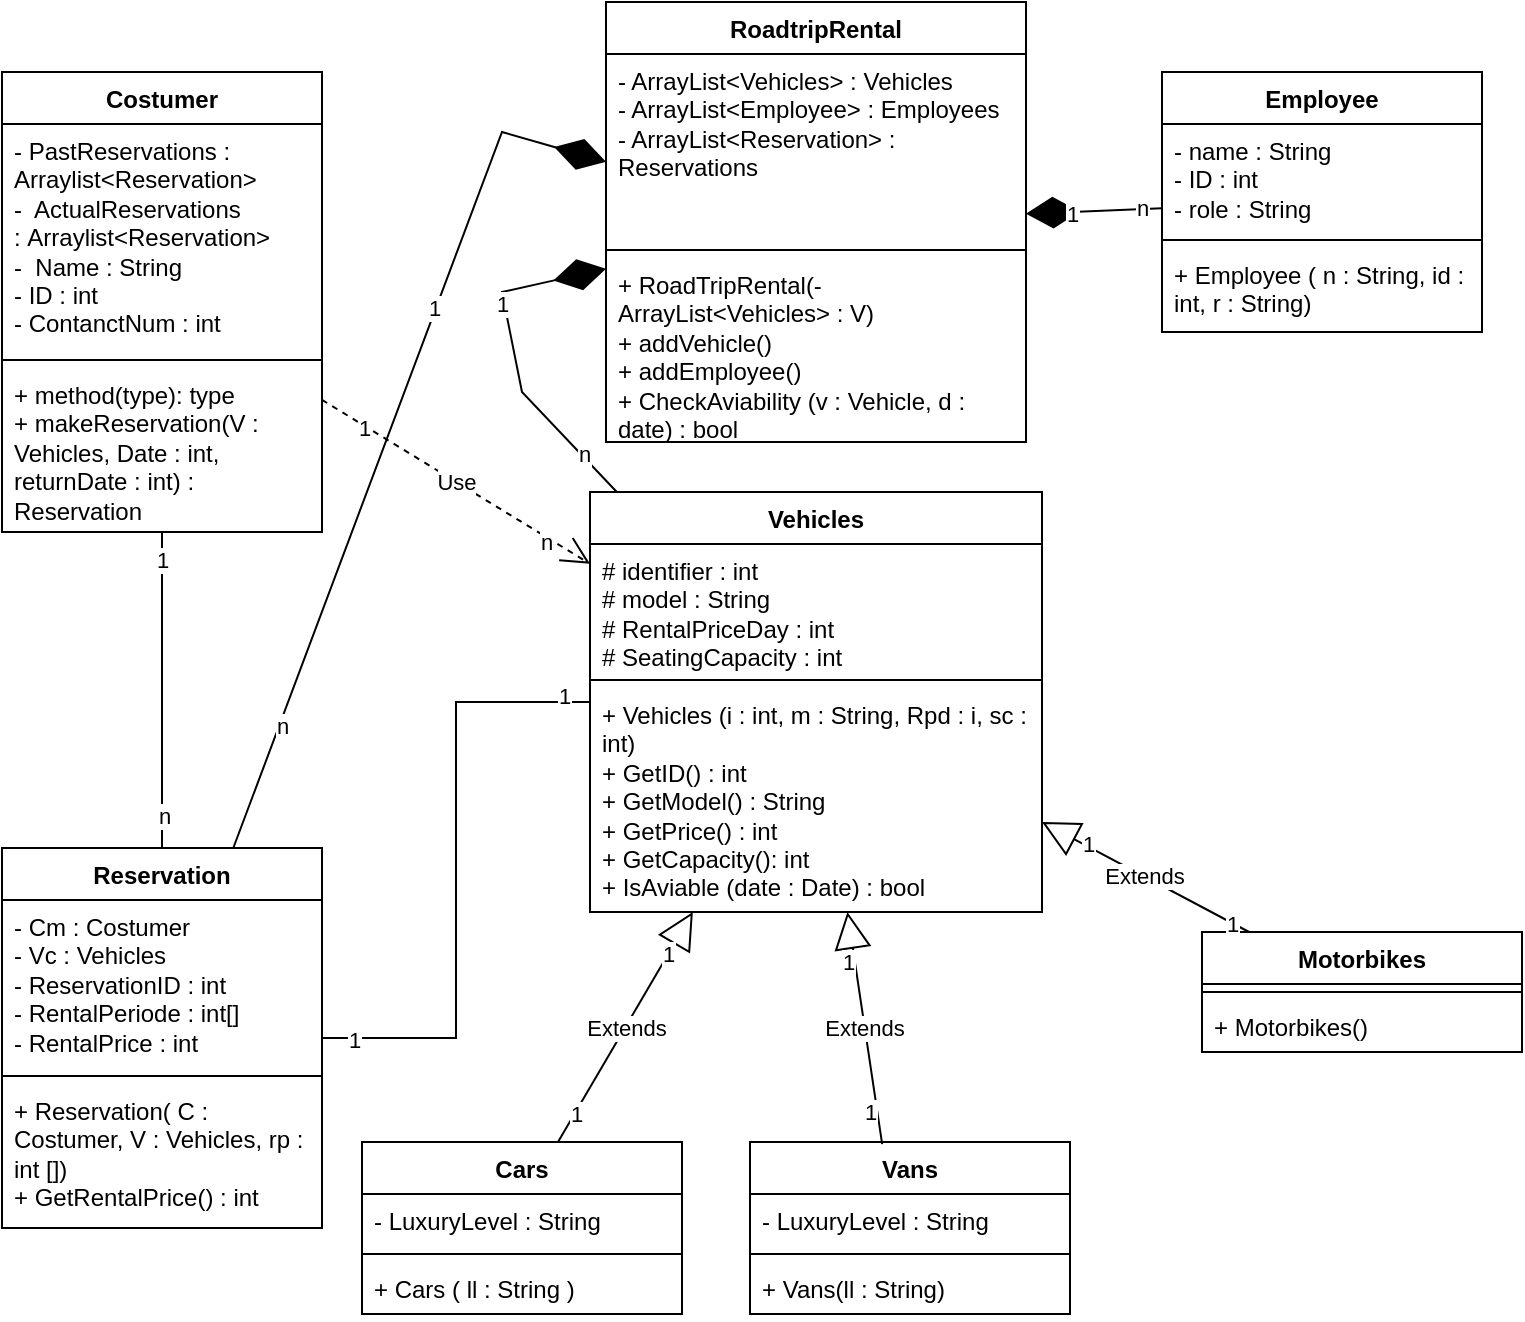 <mxfile version="25.0.3">
  <diagram name="Page-1" id="ziHF12HlcpeNJH6v-BD0">
    <mxGraphModel dx="1074" dy="676" grid="1" gridSize="10" guides="1" tooltips="1" connect="1" arrows="1" fold="1" page="1" pageScale="1" pageWidth="827" pageHeight="1169" math="0" shadow="0">
      <root>
        <mxCell id="0" />
        <mxCell id="1" parent="0" />
        <mxCell id="rXCyDEOSm-_-FBjUmAnm-1" value="RoadtripRental" style="swimlane;fontStyle=1;align=center;verticalAlign=top;childLayout=stackLayout;horizontal=1;startSize=26;horizontalStack=0;resizeParent=1;resizeParentMax=0;resizeLast=0;collapsible=1;marginBottom=0;whiteSpace=wrap;html=1;" vertex="1" parent="1">
          <mxGeometry x="342" y="15" width="210" height="220" as="geometry" />
        </mxCell>
        <mxCell id="rXCyDEOSm-_-FBjUmAnm-2" value="- ArrayList&amp;lt;Vehicles&amp;gt; : Vehicles&lt;div&gt;- ArrayList&amp;lt;Employee&amp;gt; : Employees&lt;br&gt;&lt;div&gt;- ArrayList&amp;lt;Reservation&amp;gt; : Reservations&lt;br&gt;&lt;/div&gt;&lt;/div&gt;" style="text;strokeColor=none;fillColor=none;align=left;verticalAlign=top;spacingLeft=4;spacingRight=4;overflow=hidden;rotatable=0;points=[[0,0.5],[1,0.5]];portConstraint=eastwest;whiteSpace=wrap;html=1;" vertex="1" parent="rXCyDEOSm-_-FBjUmAnm-1">
          <mxGeometry y="26" width="210" height="94" as="geometry" />
        </mxCell>
        <mxCell id="rXCyDEOSm-_-FBjUmAnm-3" value="" style="line;strokeWidth=1;fillColor=none;align=left;verticalAlign=middle;spacingTop=-1;spacingLeft=3;spacingRight=3;rotatable=0;labelPosition=right;points=[];portConstraint=eastwest;strokeColor=inherit;" vertex="1" parent="rXCyDEOSm-_-FBjUmAnm-1">
          <mxGeometry y="120" width="210" height="8" as="geometry" />
        </mxCell>
        <mxCell id="rXCyDEOSm-_-FBjUmAnm-4" value="+ RoadTripRental(- ArrayList&amp;lt;Vehicles&amp;gt; : V)&lt;div&gt;+ addVehicle()&lt;/div&gt;&lt;div&gt;+ addEmployee()&lt;/div&gt;&lt;div&gt;+ CheckAviability (v : Vehicle, d : date) : bool&lt;/div&gt;" style="text;strokeColor=none;fillColor=none;align=left;verticalAlign=top;spacingLeft=4;spacingRight=4;overflow=hidden;rotatable=0;points=[[0,0.5],[1,0.5]];portConstraint=eastwest;whiteSpace=wrap;html=1;" vertex="1" parent="rXCyDEOSm-_-FBjUmAnm-1">
          <mxGeometry y="128" width="210" height="92" as="geometry" />
        </mxCell>
        <mxCell id="rXCyDEOSm-_-FBjUmAnm-5" value="Vehicles" style="swimlane;fontStyle=1;align=center;verticalAlign=top;childLayout=stackLayout;horizontal=1;startSize=26;horizontalStack=0;resizeParent=1;resizeParentMax=0;resizeLast=0;collapsible=1;marginBottom=0;whiteSpace=wrap;html=1;" vertex="1" parent="1">
          <mxGeometry x="334" y="260" width="226" height="210" as="geometry" />
        </mxCell>
        <mxCell id="rXCyDEOSm-_-FBjUmAnm-6" value="# identifier : int&lt;div&gt;# model : String&lt;/div&gt;&lt;div&gt;# RentalPriceDay : int&lt;/div&gt;&lt;div&gt;# SeatingCapacity : int&lt;/div&gt;" style="text;strokeColor=none;fillColor=none;align=left;verticalAlign=top;spacingLeft=4;spacingRight=4;overflow=hidden;rotatable=0;points=[[0,0.5],[1,0.5]];portConstraint=eastwest;whiteSpace=wrap;html=1;" vertex="1" parent="rXCyDEOSm-_-FBjUmAnm-5">
          <mxGeometry y="26" width="226" height="64" as="geometry" />
        </mxCell>
        <mxCell id="rXCyDEOSm-_-FBjUmAnm-7" value="" style="line;strokeWidth=1;fillColor=none;align=left;verticalAlign=middle;spacingTop=-1;spacingLeft=3;spacingRight=3;rotatable=0;labelPosition=right;points=[];portConstraint=eastwest;strokeColor=inherit;" vertex="1" parent="rXCyDEOSm-_-FBjUmAnm-5">
          <mxGeometry y="90" width="226" height="8" as="geometry" />
        </mxCell>
        <mxCell id="rXCyDEOSm-_-FBjUmAnm-8" value="+ Vehicles (i : int, m : String, Rpd : i, sc : int)&lt;div&gt;+ GetID() : int&lt;/div&gt;&lt;div&gt;+ GetModel() : String&lt;/div&gt;&lt;div&gt;+ GetPrice() : int&lt;/div&gt;&lt;div&gt;+ GetCapacity(): int&lt;/div&gt;&lt;div&gt;+ IsAviable (date : Date) : bool&lt;/div&gt;" style="text;strokeColor=none;fillColor=none;align=left;verticalAlign=top;spacingLeft=4;spacingRight=4;overflow=hidden;rotatable=0;points=[[0,0.5],[1,0.5]];portConstraint=eastwest;whiteSpace=wrap;html=1;" vertex="1" parent="rXCyDEOSm-_-FBjUmAnm-5">
          <mxGeometry y="98" width="226" height="112" as="geometry" />
        </mxCell>
        <mxCell id="rXCyDEOSm-_-FBjUmAnm-9" value="Cars" style="swimlane;fontStyle=1;align=center;verticalAlign=top;childLayout=stackLayout;horizontal=1;startSize=26;horizontalStack=0;resizeParent=1;resizeParentMax=0;resizeLast=0;collapsible=1;marginBottom=0;whiteSpace=wrap;html=1;" vertex="1" parent="1">
          <mxGeometry x="220" y="585" width="160" height="86" as="geometry" />
        </mxCell>
        <mxCell id="rXCyDEOSm-_-FBjUmAnm-10" value="- LuxuryLevel : String" style="text;strokeColor=none;fillColor=none;align=left;verticalAlign=top;spacingLeft=4;spacingRight=4;overflow=hidden;rotatable=0;points=[[0,0.5],[1,0.5]];portConstraint=eastwest;whiteSpace=wrap;html=1;" vertex="1" parent="rXCyDEOSm-_-FBjUmAnm-9">
          <mxGeometry y="26" width="160" height="26" as="geometry" />
        </mxCell>
        <mxCell id="rXCyDEOSm-_-FBjUmAnm-11" value="" style="line;strokeWidth=1;fillColor=none;align=left;verticalAlign=middle;spacingTop=-1;spacingLeft=3;spacingRight=3;rotatable=0;labelPosition=right;points=[];portConstraint=eastwest;strokeColor=inherit;" vertex="1" parent="rXCyDEOSm-_-FBjUmAnm-9">
          <mxGeometry y="52" width="160" height="8" as="geometry" />
        </mxCell>
        <mxCell id="rXCyDEOSm-_-FBjUmAnm-12" value="+ Cars ( ll : String )" style="text;strokeColor=none;fillColor=none;align=left;verticalAlign=top;spacingLeft=4;spacingRight=4;overflow=hidden;rotatable=0;points=[[0,0.5],[1,0.5]];portConstraint=eastwest;whiteSpace=wrap;html=1;" vertex="1" parent="rXCyDEOSm-_-FBjUmAnm-9">
          <mxGeometry y="60" width="160" height="26" as="geometry" />
        </mxCell>
        <mxCell id="rXCyDEOSm-_-FBjUmAnm-13" value="Vans&lt;span style=&quot;color: rgba(0, 0, 0, 0); font-family: monospace; font-size: 0px; font-weight: 400; text-align: start; text-wrap: nowrap;&quot;&gt;%3CmxGraphModel%3E%3Croot%3E%3CmxCell%20id%3D%220%22%2F%3E%3CmxCell%20id%3D%221%22%20parent%3D%220%22%2F%3E%3CmxCell%20id%3D%222%22%20value%3D%22RoadtripRental%22%20style%3D%22swimlane%3BfontStyle%3D1%3Balign%3Dcenter%3BverticalAlign%3Dtop%3BchildLayout%3DstackLayout%3Bhorizontal%3D1%3BstartSize%3D26%3BhorizontalStack%3D0%3BresizeParent%3D1%3BresizeParentMax%3D0%3BresizeLast%3D0%3Bcollapsible%3D1%3BmarginBottom%3D0%3BwhiteSpace%3Dwrap%3Bhtml%3D1%3B%22%20vertex%3D%221%22%20parent%3D%221%22%3E%3CmxGeometry%20x%3D%22330%22%20y%3D%22250%22%20width%3D%22160%22%20height%3D%2286%22%20as%3D%22geometry%22%2F%3E%3C%2FmxCell%3E%3CmxCell%20id%3D%223%22%20value%3D%22%2B%20field%3A%20type%22%20style%3D%22text%3BstrokeColor%3Dnone%3BfillColor%3Dnone%3Balign%3Dleft%3BverticalAlign%3Dtop%3BspacingLeft%3D4%3BspacingRight%3D4%3Boverflow%3Dhidden%3Brotatable%3D0%3Bpoints%3D%5B%5B0%2C0.5%5D%2C%5B1%2C0.5%5D%5D%3BportConstraint%3Deastwest%3BwhiteSpace%3Dwrap%3Bhtml%3D1%3B%22%20vertex%3D%221%22%20parent%3D%222%22%3E%3CmxGeometry%20y%3D%2226%22%20width%3D%22160%22%20height%3D%2226%22%20as%3D%22geometry%22%2F%3E%3C%2FmxCell%3E%3CmxCell%20id%3D%224%22%20value%3D%22%22%20style%3D%22line%3BstrokeWidth%3D1%3BfillColor%3Dnone%3Balign%3Dleft%3BverticalAlign%3Dmiddle%3BspacingTop%3D-1%3BspacingLeft%3D3%3BspacingRight%3D3%3Brotatable%3D0%3BlabelPosition%3Dright%3Bpoints%3D%5B%5D%3BportConstraint%3Deastwest%3BstrokeColor%3Dinherit%3B%22%20vertex%3D%221%22%20parent%3D%222%22%3E%3CmxGeometry%20y%3D%2252%22%20width%3D%22160%22%20height%3D%228%22%20as%3D%22geometry%22%2F%3E%3C%2FmxCell%3E%3CmxCell%20id%3D%225%22%20value%3D%22%2B%20method(type)%3A%20type%22%20style%3D%22text%3BstrokeColor%3Dnone%3BfillColor%3Dnone%3Balign%3Dleft%3BverticalAlign%3Dtop%3BspacingLeft%3D4%3BspacingRight%3D4%3Boverflow%3Dhidden%3Brotatable%3D0%3Bpoints%3D%5B%5B0%2C0.5%5D%2C%5B1%2C0.5%5D%5D%3BportConstraint%3Deastwest%3BwhiteSpace%3Dwrap%3Bhtml%3D1%3B%22%20vertex%3D%221%22%20parent%3D%222%22%3E%3CmxGeometry%20y%3D%2260%22%20width%3D%22160%22%20height%3D%2226%22%20as%3D%22geometry%22%2F%3E%3C%2FmxCell%3E%3C%2Froot%3E%3C%2FmxGraphModel%3E&lt;/span&gt;" style="swimlane;fontStyle=1;align=center;verticalAlign=top;childLayout=stackLayout;horizontal=1;startSize=26;horizontalStack=0;resizeParent=1;resizeParentMax=0;resizeLast=0;collapsible=1;marginBottom=0;whiteSpace=wrap;html=1;" vertex="1" parent="1">
          <mxGeometry x="414" y="585" width="160" height="86" as="geometry" />
        </mxCell>
        <mxCell id="rXCyDEOSm-_-FBjUmAnm-14" value="- LuxuryLevel : String" style="text;strokeColor=none;fillColor=none;align=left;verticalAlign=top;spacingLeft=4;spacingRight=4;overflow=hidden;rotatable=0;points=[[0,0.5],[1,0.5]];portConstraint=eastwest;whiteSpace=wrap;html=1;" vertex="1" parent="rXCyDEOSm-_-FBjUmAnm-13">
          <mxGeometry y="26" width="160" height="26" as="geometry" />
        </mxCell>
        <mxCell id="rXCyDEOSm-_-FBjUmAnm-15" value="" style="line;strokeWidth=1;fillColor=none;align=left;verticalAlign=middle;spacingTop=-1;spacingLeft=3;spacingRight=3;rotatable=0;labelPosition=right;points=[];portConstraint=eastwest;strokeColor=inherit;" vertex="1" parent="rXCyDEOSm-_-FBjUmAnm-13">
          <mxGeometry y="52" width="160" height="8" as="geometry" />
        </mxCell>
        <mxCell id="rXCyDEOSm-_-FBjUmAnm-16" value="+ Vans(ll : String)" style="text;strokeColor=none;fillColor=none;align=left;verticalAlign=top;spacingLeft=4;spacingRight=4;overflow=hidden;rotatable=0;points=[[0,0.5],[1,0.5]];portConstraint=eastwest;whiteSpace=wrap;html=1;" vertex="1" parent="rXCyDEOSm-_-FBjUmAnm-13">
          <mxGeometry y="60" width="160" height="26" as="geometry" />
        </mxCell>
        <mxCell id="rXCyDEOSm-_-FBjUmAnm-17" value="Motorbikes" style="swimlane;fontStyle=1;align=center;verticalAlign=top;childLayout=stackLayout;horizontal=1;startSize=26;horizontalStack=0;resizeParent=1;resizeParentMax=0;resizeLast=0;collapsible=1;marginBottom=0;whiteSpace=wrap;html=1;" vertex="1" parent="1">
          <mxGeometry x="640" y="480" width="160" height="60" as="geometry" />
        </mxCell>
        <mxCell id="rXCyDEOSm-_-FBjUmAnm-19" value="" style="line;strokeWidth=1;fillColor=none;align=left;verticalAlign=middle;spacingTop=-1;spacingLeft=3;spacingRight=3;rotatable=0;labelPosition=right;points=[];portConstraint=eastwest;strokeColor=inherit;" vertex="1" parent="rXCyDEOSm-_-FBjUmAnm-17">
          <mxGeometry y="26" width="160" height="8" as="geometry" />
        </mxCell>
        <mxCell id="rXCyDEOSm-_-FBjUmAnm-20" value="+ Motorbikes()" style="text;strokeColor=none;fillColor=none;align=left;verticalAlign=top;spacingLeft=4;spacingRight=4;overflow=hidden;rotatable=0;points=[[0,0.5],[1,0.5]];portConstraint=eastwest;whiteSpace=wrap;html=1;" vertex="1" parent="rXCyDEOSm-_-FBjUmAnm-17">
          <mxGeometry y="34" width="160" height="26" as="geometry" />
        </mxCell>
        <mxCell id="rXCyDEOSm-_-FBjUmAnm-21" value="Employee" style="swimlane;fontStyle=1;align=center;verticalAlign=top;childLayout=stackLayout;horizontal=1;startSize=26;horizontalStack=0;resizeParent=1;resizeParentMax=0;resizeLast=0;collapsible=1;marginBottom=0;whiteSpace=wrap;html=1;" vertex="1" parent="1">
          <mxGeometry x="620" y="50" width="160" height="130" as="geometry" />
        </mxCell>
        <mxCell id="rXCyDEOSm-_-FBjUmAnm-22" value="- name : String&lt;div&gt;- ID : int&lt;/div&gt;&lt;div&gt;- role : String&lt;/div&gt;" style="text;strokeColor=none;fillColor=none;align=left;verticalAlign=top;spacingLeft=4;spacingRight=4;overflow=hidden;rotatable=0;points=[[0,0.5],[1,0.5]];portConstraint=eastwest;whiteSpace=wrap;html=1;" vertex="1" parent="rXCyDEOSm-_-FBjUmAnm-21">
          <mxGeometry y="26" width="160" height="54" as="geometry" />
        </mxCell>
        <mxCell id="rXCyDEOSm-_-FBjUmAnm-23" value="" style="line;strokeWidth=1;fillColor=none;align=left;verticalAlign=middle;spacingTop=-1;spacingLeft=3;spacingRight=3;rotatable=0;labelPosition=right;points=[];portConstraint=eastwest;strokeColor=inherit;" vertex="1" parent="rXCyDEOSm-_-FBjUmAnm-21">
          <mxGeometry y="80" width="160" height="8" as="geometry" />
        </mxCell>
        <mxCell id="rXCyDEOSm-_-FBjUmAnm-24" value="+ Employee ( n : String, id : int, r : String)" style="text;strokeColor=none;fillColor=none;align=left;verticalAlign=top;spacingLeft=4;spacingRight=4;overflow=hidden;rotatable=0;points=[[0,0.5],[1,0.5]];portConstraint=eastwest;whiteSpace=wrap;html=1;" vertex="1" parent="rXCyDEOSm-_-FBjUmAnm-21">
          <mxGeometry y="88" width="160" height="42" as="geometry" />
        </mxCell>
        <mxCell id="rXCyDEOSm-_-FBjUmAnm-25" value="Costumer" style="swimlane;fontStyle=1;align=center;verticalAlign=top;childLayout=stackLayout;horizontal=1;startSize=26;horizontalStack=0;resizeParent=1;resizeParentMax=0;resizeLast=0;collapsible=1;marginBottom=0;whiteSpace=wrap;html=1;" vertex="1" parent="1">
          <mxGeometry x="40" y="50" width="160" height="230" as="geometry" />
        </mxCell>
        <mxCell id="rXCyDEOSm-_-FBjUmAnm-26" value="- PastReservations : Arraylist&amp;lt;Reservation&amp;gt;&amp;nbsp;&lt;div&gt;-&amp;nbsp; ActualReservations :&amp;nbsp;Arraylist&amp;lt;Reservation&amp;gt;&amp;nbsp;&lt;br&gt;&lt;div&gt;-&amp;nbsp; Name : String&lt;/div&gt;&lt;div&gt;- ID : int&lt;/div&gt;&lt;div&gt;- ContanctNum : int&lt;/div&gt;&lt;/div&gt;" style="text;strokeColor=none;fillColor=none;align=left;verticalAlign=top;spacingLeft=4;spacingRight=4;overflow=hidden;rotatable=0;points=[[0,0.5],[1,0.5]];portConstraint=eastwest;whiteSpace=wrap;html=1;" vertex="1" parent="rXCyDEOSm-_-FBjUmAnm-25">
          <mxGeometry y="26" width="160" height="114" as="geometry" />
        </mxCell>
        <mxCell id="rXCyDEOSm-_-FBjUmAnm-27" value="" style="line;strokeWidth=1;fillColor=none;align=left;verticalAlign=middle;spacingTop=-1;spacingLeft=3;spacingRight=3;rotatable=0;labelPosition=right;points=[];portConstraint=eastwest;strokeColor=inherit;" vertex="1" parent="rXCyDEOSm-_-FBjUmAnm-25">
          <mxGeometry y="140" width="160" height="8" as="geometry" />
        </mxCell>
        <mxCell id="rXCyDEOSm-_-FBjUmAnm-28" value="+ method(type): type&lt;div&gt;+ makeReservation(V : Vehicles, Date : int, returnDate : int) : Reservation&lt;/div&gt;" style="text;strokeColor=none;fillColor=none;align=left;verticalAlign=top;spacingLeft=4;spacingRight=4;overflow=hidden;rotatable=0;points=[[0,0.5],[1,0.5]];portConstraint=eastwest;whiteSpace=wrap;html=1;" vertex="1" parent="rXCyDEOSm-_-FBjUmAnm-25">
          <mxGeometry y="148" width="160" height="82" as="geometry" />
        </mxCell>
        <mxCell id="rXCyDEOSm-_-FBjUmAnm-34" value="Reservation" style="swimlane;fontStyle=1;align=center;verticalAlign=top;childLayout=stackLayout;horizontal=1;startSize=26;horizontalStack=0;resizeParent=1;resizeParentMax=0;resizeLast=0;collapsible=1;marginBottom=0;whiteSpace=wrap;html=1;" vertex="1" parent="1">
          <mxGeometry x="40" y="438" width="160" height="190" as="geometry" />
        </mxCell>
        <mxCell id="rXCyDEOSm-_-FBjUmAnm-35" value="- Cm : Costumer&lt;div&gt;- Vc : Vehicles&lt;/div&gt;&lt;div&gt;- ReservationID : int&lt;/div&gt;&lt;div&gt;- RentalPeriode : int[]&lt;/div&gt;&lt;div&gt;- RentalPrice : int&lt;/div&gt;" style="text;strokeColor=none;fillColor=none;align=left;verticalAlign=top;spacingLeft=4;spacingRight=4;overflow=hidden;rotatable=0;points=[[0,0.5],[1,0.5]];portConstraint=eastwest;whiteSpace=wrap;html=1;" vertex="1" parent="rXCyDEOSm-_-FBjUmAnm-34">
          <mxGeometry y="26" width="160" height="84" as="geometry" />
        </mxCell>
        <mxCell id="rXCyDEOSm-_-FBjUmAnm-36" value="" style="line;strokeWidth=1;fillColor=none;align=left;verticalAlign=middle;spacingTop=-1;spacingLeft=3;spacingRight=3;rotatable=0;labelPosition=right;points=[];portConstraint=eastwest;strokeColor=inherit;" vertex="1" parent="rXCyDEOSm-_-FBjUmAnm-34">
          <mxGeometry y="110" width="160" height="8" as="geometry" />
        </mxCell>
        <mxCell id="rXCyDEOSm-_-FBjUmAnm-37" value="+ Reservation( C : Costumer, V : Vehicles, rp : int [])&lt;div&gt;+ GetRentalPrice() : int&lt;/div&gt;" style="text;strokeColor=none;fillColor=none;align=left;verticalAlign=top;spacingLeft=4;spacingRight=4;overflow=hidden;rotatable=0;points=[[0,0.5],[1,0.5]];portConstraint=eastwest;whiteSpace=wrap;html=1;" vertex="1" parent="rXCyDEOSm-_-FBjUmAnm-34">
          <mxGeometry y="118" width="160" height="72" as="geometry" />
        </mxCell>
        <mxCell id="rXCyDEOSm-_-FBjUmAnm-42" value="Extends" style="endArrow=block;endSize=16;endFill=0;html=1;rounded=0;" edge="1" parent="1" target="rXCyDEOSm-_-FBjUmAnm-5">
          <mxGeometry width="160" relative="1" as="geometry">
            <mxPoint x="318" y="585" as="sourcePoint" />
            <mxPoint x="490" y="370" as="targetPoint" />
          </mxGeometry>
        </mxCell>
        <mxCell id="rXCyDEOSm-_-FBjUmAnm-45" value="1" style="edgeLabel;html=1;align=center;verticalAlign=middle;resizable=0;points=[];" vertex="1" connectable="0" parent="rXCyDEOSm-_-FBjUmAnm-42">
          <mxGeometry x="0.634" relative="1" as="geometry">
            <mxPoint as="offset" />
          </mxGeometry>
        </mxCell>
        <mxCell id="rXCyDEOSm-_-FBjUmAnm-46" value="1" style="edgeLabel;html=1;align=center;verticalAlign=middle;resizable=0;points=[];" vertex="1" connectable="0" parent="rXCyDEOSm-_-FBjUmAnm-42">
          <mxGeometry x="-0.743" relative="1" as="geometry">
            <mxPoint as="offset" />
          </mxGeometry>
        </mxCell>
        <mxCell id="rXCyDEOSm-_-FBjUmAnm-43" value="Extends" style="endArrow=block;endSize=16;endFill=0;html=1;rounded=0;exitX=0.413;exitY=0.012;exitDx=0;exitDy=0;exitPerimeter=0;" edge="1" parent="1" source="rXCyDEOSm-_-FBjUmAnm-13" target="rXCyDEOSm-_-FBjUmAnm-5">
          <mxGeometry x="0.005" width="160" relative="1" as="geometry">
            <mxPoint x="328" y="595" as="sourcePoint" />
            <mxPoint x="381" y="470" as="targetPoint" />
            <mxPoint as="offset" />
          </mxGeometry>
        </mxCell>
        <mxCell id="rXCyDEOSm-_-FBjUmAnm-47" value="1" style="edgeLabel;html=1;align=center;verticalAlign=middle;resizable=0;points=[];" vertex="1" connectable="0" parent="rXCyDEOSm-_-FBjUmAnm-43">
          <mxGeometry x="-0.698" y="4" relative="1" as="geometry">
            <mxPoint as="offset" />
          </mxGeometry>
        </mxCell>
        <mxCell id="rXCyDEOSm-_-FBjUmAnm-48" value="1" style="edgeLabel;html=1;align=center;verticalAlign=middle;resizable=0;points=[];" vertex="1" connectable="0" parent="rXCyDEOSm-_-FBjUmAnm-43">
          <mxGeometry x="0.575" y="4" relative="1" as="geometry">
            <mxPoint as="offset" />
          </mxGeometry>
        </mxCell>
        <mxCell id="rXCyDEOSm-_-FBjUmAnm-44" value="Extends" style="endArrow=block;endSize=16;endFill=0;html=1;rounded=0;" edge="1" parent="1" source="rXCyDEOSm-_-FBjUmAnm-17" target="rXCyDEOSm-_-FBjUmAnm-5">
          <mxGeometry x="0.005" width="160" relative="1" as="geometry">
            <mxPoint x="490" y="596" as="sourcePoint" />
            <mxPoint x="453" y="470" as="targetPoint" />
            <mxPoint as="offset" />
          </mxGeometry>
        </mxCell>
        <mxCell id="rXCyDEOSm-_-FBjUmAnm-49" value="1" style="edgeLabel;html=1;align=center;verticalAlign=middle;resizable=0;points=[];" vertex="1" connectable="0" parent="rXCyDEOSm-_-FBjUmAnm-44">
          <mxGeometry x="0.582" y="-1" relative="1" as="geometry">
            <mxPoint as="offset" />
          </mxGeometry>
        </mxCell>
        <mxCell id="rXCyDEOSm-_-FBjUmAnm-50" value="1" style="edgeLabel;html=1;align=center;verticalAlign=middle;resizable=0;points=[];" vertex="1" connectable="0" parent="rXCyDEOSm-_-FBjUmAnm-44">
          <mxGeometry x="-0.831" relative="1" as="geometry">
            <mxPoint as="offset" />
          </mxGeometry>
        </mxCell>
        <mxCell id="rXCyDEOSm-_-FBjUmAnm-52" value="" style="endArrow=none;html=1;edgeStyle=orthogonalEdgeStyle;rounded=0;" edge="1" parent="1" source="rXCyDEOSm-_-FBjUmAnm-34" target="rXCyDEOSm-_-FBjUmAnm-25">
          <mxGeometry relative="1" as="geometry">
            <mxPoint x="330" y="330" as="sourcePoint" />
            <mxPoint x="490" y="330" as="targetPoint" />
          </mxGeometry>
        </mxCell>
        <mxCell id="rXCyDEOSm-_-FBjUmAnm-71" value="1" style="edgeLabel;html=1;align=center;verticalAlign=middle;resizable=0;points=[];" vertex="1" connectable="0" parent="rXCyDEOSm-_-FBjUmAnm-52">
          <mxGeometry x="0.823" relative="1" as="geometry">
            <mxPoint as="offset" />
          </mxGeometry>
        </mxCell>
        <mxCell id="rXCyDEOSm-_-FBjUmAnm-72" value="n" style="edgeLabel;html=1;align=center;verticalAlign=middle;resizable=0;points=[];" vertex="1" connectable="0" parent="rXCyDEOSm-_-FBjUmAnm-52">
          <mxGeometry x="-0.8" y="-1" relative="1" as="geometry">
            <mxPoint as="offset" />
          </mxGeometry>
        </mxCell>
        <mxCell id="rXCyDEOSm-_-FBjUmAnm-55" value="Use" style="endArrow=open;endSize=12;dashed=1;html=1;rounded=0;" edge="1" parent="1" source="rXCyDEOSm-_-FBjUmAnm-25" target="rXCyDEOSm-_-FBjUmAnm-5">
          <mxGeometry width="160" relative="1" as="geometry">
            <mxPoint x="280" y="230" as="sourcePoint" />
            <mxPoint x="490" y="340" as="targetPoint" />
          </mxGeometry>
        </mxCell>
        <mxCell id="rXCyDEOSm-_-FBjUmAnm-56" value="1" style="edgeLabel;html=1;align=center;verticalAlign=middle;resizable=0;points=[];" vertex="1" connectable="0" parent="rXCyDEOSm-_-FBjUmAnm-55">
          <mxGeometry x="-0.678" y="-1" relative="1" as="geometry">
            <mxPoint as="offset" />
          </mxGeometry>
        </mxCell>
        <mxCell id="rXCyDEOSm-_-FBjUmAnm-57" value="n" style="edgeLabel;html=1;align=center;verticalAlign=middle;resizable=0;points=[];" vertex="1" connectable="0" parent="rXCyDEOSm-_-FBjUmAnm-55">
          <mxGeometry x="0.684" y="-2" relative="1" as="geometry">
            <mxPoint as="offset" />
          </mxGeometry>
        </mxCell>
        <mxCell id="rXCyDEOSm-_-FBjUmAnm-58" value="" style="endArrow=none;html=1;edgeStyle=orthogonalEdgeStyle;rounded=0;" edge="1" parent="1" source="rXCyDEOSm-_-FBjUmAnm-34" target="rXCyDEOSm-_-FBjUmAnm-5">
          <mxGeometry relative="1" as="geometry">
            <mxPoint x="130" y="448" as="sourcePoint" />
            <mxPoint x="130" y="380" as="targetPoint" />
          </mxGeometry>
        </mxCell>
        <mxCell id="rXCyDEOSm-_-FBjUmAnm-73" value="1" style="edgeLabel;html=1;align=center;verticalAlign=middle;resizable=0;points=[];" vertex="1" connectable="0" parent="rXCyDEOSm-_-FBjUmAnm-58">
          <mxGeometry x="-0.894" y="-1" relative="1" as="geometry">
            <mxPoint as="offset" />
          </mxGeometry>
        </mxCell>
        <mxCell id="rXCyDEOSm-_-FBjUmAnm-74" value="1" style="edgeLabel;html=1;align=center;verticalAlign=middle;resizable=0;points=[];" vertex="1" connectable="0" parent="rXCyDEOSm-_-FBjUmAnm-58">
          <mxGeometry x="0.912" y="3" relative="1" as="geometry">
            <mxPoint as="offset" />
          </mxGeometry>
        </mxCell>
        <mxCell id="rXCyDEOSm-_-FBjUmAnm-60" value="" style="endArrow=diamondThin;endFill=1;endSize=24;html=1;rounded=0;" edge="1" parent="1" source="rXCyDEOSm-_-FBjUmAnm-21" target="rXCyDEOSm-_-FBjUmAnm-1">
          <mxGeometry width="160" relative="1" as="geometry">
            <mxPoint x="330" y="320" as="sourcePoint" />
            <mxPoint x="640" y="160" as="targetPoint" />
          </mxGeometry>
        </mxCell>
        <mxCell id="rXCyDEOSm-_-FBjUmAnm-62" value="1" style="edgeLabel;html=1;align=center;verticalAlign=middle;resizable=0;points=[];" vertex="1" connectable="0" parent="rXCyDEOSm-_-FBjUmAnm-60">
          <mxGeometry x="0.321" y="1" relative="1" as="geometry">
            <mxPoint as="offset" />
          </mxGeometry>
        </mxCell>
        <mxCell id="rXCyDEOSm-_-FBjUmAnm-63" value="n" style="edgeLabel;html=1;align=center;verticalAlign=middle;resizable=0;points=[];" vertex="1" connectable="0" parent="rXCyDEOSm-_-FBjUmAnm-60">
          <mxGeometry x="-0.701" y="-1" relative="1" as="geometry">
            <mxPoint as="offset" />
          </mxGeometry>
        </mxCell>
        <mxCell id="rXCyDEOSm-_-FBjUmAnm-64" value="" style="endArrow=diamondThin;endFill=1;endSize=24;html=1;rounded=0;" edge="1" parent="1" source="rXCyDEOSm-_-FBjUmAnm-5" target="rXCyDEOSm-_-FBjUmAnm-1">
          <mxGeometry width="160" relative="1" as="geometry">
            <mxPoint x="630" y="128" as="sourcePoint" />
            <mxPoint x="530" y="132" as="targetPoint" />
            <Array as="points">
              <mxPoint x="300" y="210" />
              <mxPoint x="290" y="160" />
            </Array>
          </mxGeometry>
        </mxCell>
        <mxCell id="rXCyDEOSm-_-FBjUmAnm-65" value="1" style="edgeLabel;html=1;align=center;verticalAlign=middle;resizable=0;points=[];" vertex="1" connectable="0" parent="rXCyDEOSm-_-FBjUmAnm-64">
          <mxGeometry x="0.321" y="1" relative="1" as="geometry">
            <mxPoint as="offset" />
          </mxGeometry>
        </mxCell>
        <mxCell id="rXCyDEOSm-_-FBjUmAnm-66" value="n" style="edgeLabel;html=1;align=center;verticalAlign=middle;resizable=0;points=[];" vertex="1" connectable="0" parent="rXCyDEOSm-_-FBjUmAnm-64">
          <mxGeometry x="-0.701" y="-1" relative="1" as="geometry">
            <mxPoint as="offset" />
          </mxGeometry>
        </mxCell>
        <mxCell id="rXCyDEOSm-_-FBjUmAnm-67" value="" style="endArrow=diamondThin;endFill=1;endSize=24;html=1;rounded=0;" edge="1" parent="1" source="rXCyDEOSm-_-FBjUmAnm-34" target="rXCyDEOSm-_-FBjUmAnm-1">
          <mxGeometry width="160" relative="1" as="geometry">
            <mxPoint x="360" y="270" as="sourcePoint" />
            <mxPoint x="370" y="154" as="targetPoint" />
            <Array as="points">
              <mxPoint x="290" y="80" />
            </Array>
          </mxGeometry>
        </mxCell>
        <mxCell id="rXCyDEOSm-_-FBjUmAnm-68" value="1" style="edgeLabel;html=1;align=center;verticalAlign=middle;resizable=0;points=[];" vertex="1" connectable="0" parent="rXCyDEOSm-_-FBjUmAnm-67">
          <mxGeometry x="0.321" y="1" relative="1" as="geometry">
            <mxPoint as="offset" />
          </mxGeometry>
        </mxCell>
        <mxCell id="rXCyDEOSm-_-FBjUmAnm-69" value="n" style="edgeLabel;html=1;align=center;verticalAlign=middle;resizable=0;points=[];" vertex="1" connectable="0" parent="rXCyDEOSm-_-FBjUmAnm-67">
          <mxGeometry x="-0.701" y="-1" relative="1" as="geometry">
            <mxPoint as="offset" />
          </mxGeometry>
        </mxCell>
      </root>
    </mxGraphModel>
  </diagram>
</mxfile>
